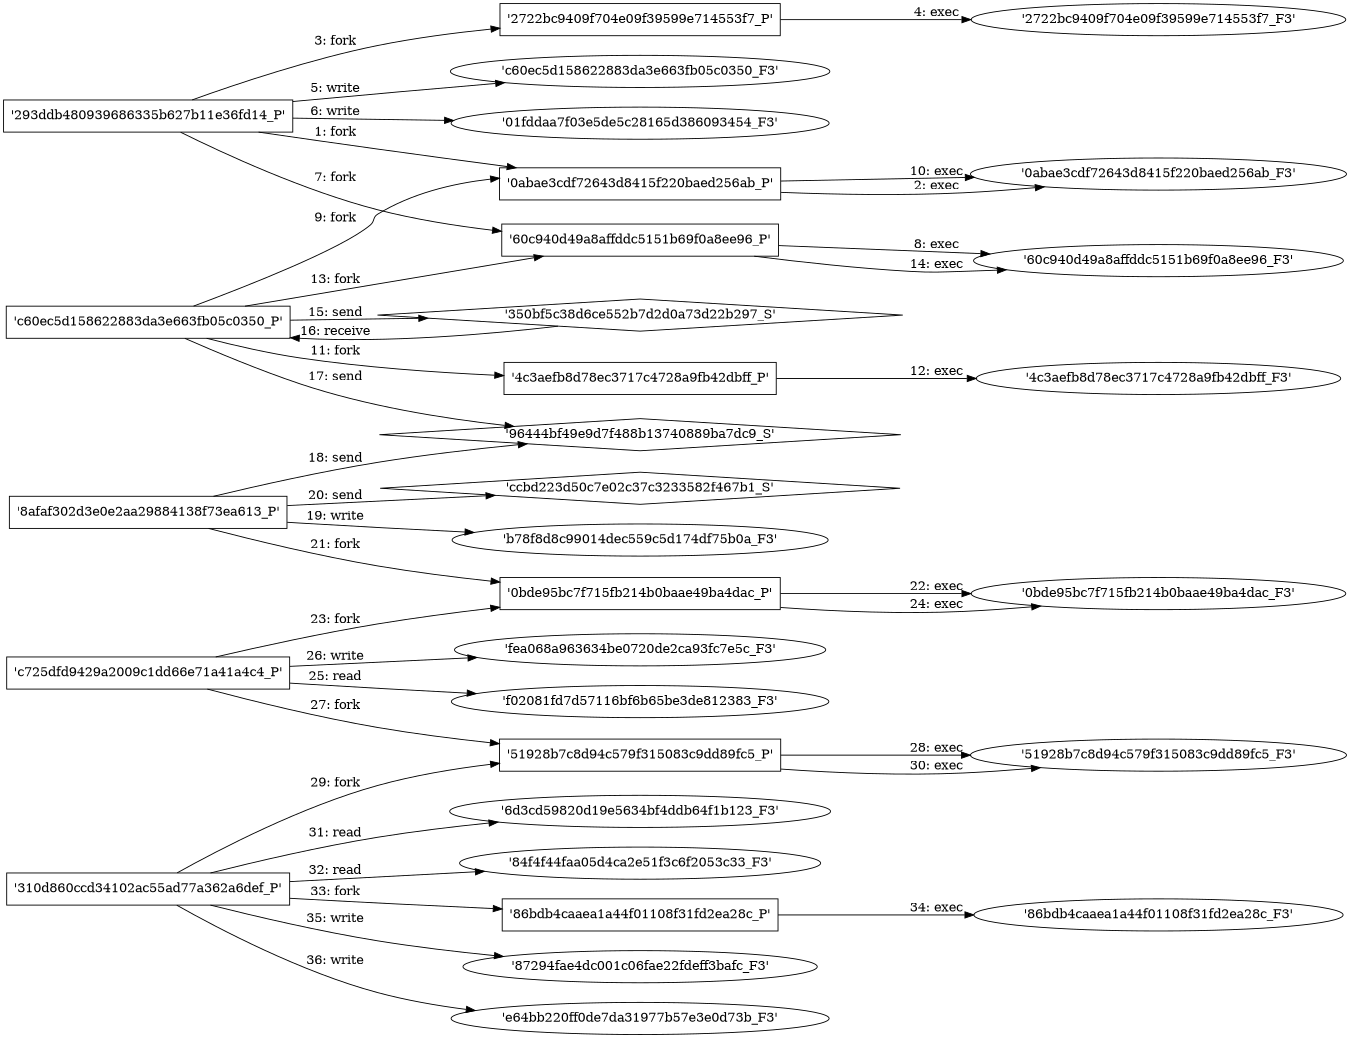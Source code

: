 digraph "D:\Learning\Paper\apt\基于CTI的攻击预警\Dataset\攻击图\ASGfromALLCTI\MSRT December 2016 addresses Clodaconas, which serves unsolicited ads through DNS hijacking.dot" {
rankdir="LR"
size="9"
fixedsize="false"
splines="true"
nodesep=0.3
ranksep=0
fontsize=10
overlap="scalexy"
engine= "neato"
	"'293ddb480939686335b627b11e36fd14_P'" [node_type=Process shape=box]
	"'0abae3cdf72643d8415f220baed256ab_P'" [node_type=Process shape=box]
	"'293ddb480939686335b627b11e36fd14_P'" -> "'0abae3cdf72643d8415f220baed256ab_P'" [label="1: fork"]
	"'0abae3cdf72643d8415f220baed256ab_P'" [node_type=Process shape=box]
	"'0abae3cdf72643d8415f220baed256ab_F3'" [node_type=File shape=ellipse]
	"'0abae3cdf72643d8415f220baed256ab_P'" -> "'0abae3cdf72643d8415f220baed256ab_F3'" [label="2: exec"]
	"'293ddb480939686335b627b11e36fd14_P'" [node_type=Process shape=box]
	"'2722bc9409f704e09f39599e714553f7_P'" [node_type=Process shape=box]
	"'293ddb480939686335b627b11e36fd14_P'" -> "'2722bc9409f704e09f39599e714553f7_P'" [label="3: fork"]
	"'2722bc9409f704e09f39599e714553f7_P'" [node_type=Process shape=box]
	"'2722bc9409f704e09f39599e714553f7_F3'" [node_type=File shape=ellipse]
	"'2722bc9409f704e09f39599e714553f7_P'" -> "'2722bc9409f704e09f39599e714553f7_F3'" [label="4: exec"]
	"'c60ec5d158622883da3e663fb05c0350_F3'" [node_type=file shape=ellipse]
	"'293ddb480939686335b627b11e36fd14_P'" [node_type=Process shape=box]
	"'293ddb480939686335b627b11e36fd14_P'" -> "'c60ec5d158622883da3e663fb05c0350_F3'" [label="5: write"]
	"'01fddaa7f03e5de5c28165d386093454_F3'" [node_type=file shape=ellipse]
	"'293ddb480939686335b627b11e36fd14_P'" [node_type=Process shape=box]
	"'293ddb480939686335b627b11e36fd14_P'" -> "'01fddaa7f03e5de5c28165d386093454_F3'" [label="6: write"]
	"'293ddb480939686335b627b11e36fd14_P'" [node_type=Process shape=box]
	"'60c940d49a8affddc5151b69f0a8ee96_P'" [node_type=Process shape=box]
	"'293ddb480939686335b627b11e36fd14_P'" -> "'60c940d49a8affddc5151b69f0a8ee96_P'" [label="7: fork"]
	"'60c940d49a8affddc5151b69f0a8ee96_P'" [node_type=Process shape=box]
	"'60c940d49a8affddc5151b69f0a8ee96_F3'" [node_type=File shape=ellipse]
	"'60c940d49a8affddc5151b69f0a8ee96_P'" -> "'60c940d49a8affddc5151b69f0a8ee96_F3'" [label="8: exec"]
	"'c60ec5d158622883da3e663fb05c0350_P'" [node_type=Process shape=box]
	"'0abae3cdf72643d8415f220baed256ab_P'" [node_type=Process shape=box]
	"'c60ec5d158622883da3e663fb05c0350_P'" -> "'0abae3cdf72643d8415f220baed256ab_P'" [label="9: fork"]
	"'0abae3cdf72643d8415f220baed256ab_P'" [node_type=Process shape=box]
	"'0abae3cdf72643d8415f220baed256ab_F3'" [node_type=File shape=ellipse]
	"'0abae3cdf72643d8415f220baed256ab_P'" -> "'0abae3cdf72643d8415f220baed256ab_F3'" [label="10: exec"]
	"'c60ec5d158622883da3e663fb05c0350_P'" [node_type=Process shape=box]
	"'4c3aefb8d78ec3717c4728a9fb42dbff_P'" [node_type=Process shape=box]
	"'c60ec5d158622883da3e663fb05c0350_P'" -> "'4c3aefb8d78ec3717c4728a9fb42dbff_P'" [label="11: fork"]
	"'4c3aefb8d78ec3717c4728a9fb42dbff_P'" [node_type=Process shape=box]
	"'4c3aefb8d78ec3717c4728a9fb42dbff_F3'" [node_type=File shape=ellipse]
	"'4c3aefb8d78ec3717c4728a9fb42dbff_P'" -> "'4c3aefb8d78ec3717c4728a9fb42dbff_F3'" [label="12: exec"]
	"'c60ec5d158622883da3e663fb05c0350_P'" [node_type=Process shape=box]
	"'60c940d49a8affddc5151b69f0a8ee96_P'" [node_type=Process shape=box]
	"'c60ec5d158622883da3e663fb05c0350_P'" -> "'60c940d49a8affddc5151b69f0a8ee96_P'" [label="13: fork"]
	"'60c940d49a8affddc5151b69f0a8ee96_P'" [node_type=Process shape=box]
	"'60c940d49a8affddc5151b69f0a8ee96_F3'" [node_type=File shape=ellipse]
	"'60c940d49a8affddc5151b69f0a8ee96_P'" -> "'60c940d49a8affddc5151b69f0a8ee96_F3'" [label="14: exec"]
	"'350bf5c38d6ce552b7d2d0a73d22b297_S'" [node_type=Socket shape=diamond]
	"'c60ec5d158622883da3e663fb05c0350_P'" [node_type=Process shape=box]
	"'c60ec5d158622883da3e663fb05c0350_P'" -> "'350bf5c38d6ce552b7d2d0a73d22b297_S'" [label="15: send"]
	"'350bf5c38d6ce552b7d2d0a73d22b297_S'" -> "'c60ec5d158622883da3e663fb05c0350_P'" [label="16: receive"]
	"'96444bf49e9d7f488b13740889ba7dc9_S'" [node_type=Socket shape=diamond]
	"'c60ec5d158622883da3e663fb05c0350_P'" [node_type=Process shape=box]
	"'c60ec5d158622883da3e663fb05c0350_P'" -> "'96444bf49e9d7f488b13740889ba7dc9_S'" [label="17: send"]
	"'96444bf49e9d7f488b13740889ba7dc9_S'" [node_type=Socket shape=diamond]
	"'8afaf302d3e0e2aa29884138f73ea613_P'" [node_type=Process shape=box]
	"'8afaf302d3e0e2aa29884138f73ea613_P'" -> "'96444bf49e9d7f488b13740889ba7dc9_S'" [label="18: send"]
	"'b78f8d8c99014dec559c5d174df75b0a_F3'" [node_type=file shape=ellipse]
	"'8afaf302d3e0e2aa29884138f73ea613_P'" [node_type=Process shape=box]
	"'8afaf302d3e0e2aa29884138f73ea613_P'" -> "'b78f8d8c99014dec559c5d174df75b0a_F3'" [label="19: write"]
	"'ccbd223d50c7e02c37c3233582f467b1_S'" [node_type=Socket shape=diamond]
	"'8afaf302d3e0e2aa29884138f73ea613_P'" [node_type=Process shape=box]
	"'8afaf302d3e0e2aa29884138f73ea613_P'" -> "'ccbd223d50c7e02c37c3233582f467b1_S'" [label="20: send"]
	"'8afaf302d3e0e2aa29884138f73ea613_P'" [node_type=Process shape=box]
	"'0bde95bc7f715fb214b0baae49ba4dac_P'" [node_type=Process shape=box]
	"'8afaf302d3e0e2aa29884138f73ea613_P'" -> "'0bde95bc7f715fb214b0baae49ba4dac_P'" [label="21: fork"]
	"'0bde95bc7f715fb214b0baae49ba4dac_P'" [node_type=Process shape=box]
	"'0bde95bc7f715fb214b0baae49ba4dac_F3'" [node_type=File shape=ellipse]
	"'0bde95bc7f715fb214b0baae49ba4dac_P'" -> "'0bde95bc7f715fb214b0baae49ba4dac_F3'" [label="22: exec"]
	"'c725dfd9429a2009c1dd66e71a41a4c4_P'" [node_type=Process shape=box]
	"'0bde95bc7f715fb214b0baae49ba4dac_P'" [node_type=Process shape=box]
	"'c725dfd9429a2009c1dd66e71a41a4c4_P'" -> "'0bde95bc7f715fb214b0baae49ba4dac_P'" [label="23: fork"]
	"'0bde95bc7f715fb214b0baae49ba4dac_P'" [node_type=Process shape=box]
	"'0bde95bc7f715fb214b0baae49ba4dac_F3'" [node_type=File shape=ellipse]
	"'0bde95bc7f715fb214b0baae49ba4dac_P'" -> "'0bde95bc7f715fb214b0baae49ba4dac_F3'" [label="24: exec"]
	"'f02081fd7d57116bf6b65be3de812383_F3'" [node_type=file shape=ellipse]
	"'c725dfd9429a2009c1dd66e71a41a4c4_P'" [node_type=Process shape=box]
	"'c725dfd9429a2009c1dd66e71a41a4c4_P'" -> "'f02081fd7d57116bf6b65be3de812383_F3'" [label="25: read"]
	"'fea068a963634be0720de2ca93fc7e5c_F3'" [node_type=file shape=ellipse]
	"'c725dfd9429a2009c1dd66e71a41a4c4_P'" [node_type=Process shape=box]
	"'c725dfd9429a2009c1dd66e71a41a4c4_P'" -> "'fea068a963634be0720de2ca93fc7e5c_F3'" [label="26: write"]
	"'c725dfd9429a2009c1dd66e71a41a4c4_P'" [node_type=Process shape=box]
	"'51928b7c8d94c579f315083c9dd89fc5_P'" [node_type=Process shape=box]
	"'c725dfd9429a2009c1dd66e71a41a4c4_P'" -> "'51928b7c8d94c579f315083c9dd89fc5_P'" [label="27: fork"]
	"'51928b7c8d94c579f315083c9dd89fc5_P'" [node_type=Process shape=box]
	"'51928b7c8d94c579f315083c9dd89fc5_F3'" [node_type=File shape=ellipse]
	"'51928b7c8d94c579f315083c9dd89fc5_P'" -> "'51928b7c8d94c579f315083c9dd89fc5_F3'" [label="28: exec"]
	"'310d860ccd34102ac55ad77a362a6def_P'" [node_type=Process shape=box]
	"'51928b7c8d94c579f315083c9dd89fc5_P'" [node_type=Process shape=box]
	"'310d860ccd34102ac55ad77a362a6def_P'" -> "'51928b7c8d94c579f315083c9dd89fc5_P'" [label="29: fork"]
	"'51928b7c8d94c579f315083c9dd89fc5_P'" [node_type=Process shape=box]
	"'51928b7c8d94c579f315083c9dd89fc5_F3'" [node_type=File shape=ellipse]
	"'51928b7c8d94c579f315083c9dd89fc5_P'" -> "'51928b7c8d94c579f315083c9dd89fc5_F3'" [label="30: exec"]
	"'6d3cd59820d19e5634bf4ddb64f1b123_F3'" [node_type=file shape=ellipse]
	"'310d860ccd34102ac55ad77a362a6def_P'" [node_type=Process shape=box]
	"'310d860ccd34102ac55ad77a362a6def_P'" -> "'6d3cd59820d19e5634bf4ddb64f1b123_F3'" [label="31: read"]
	"'84f4f44faa05d4ca2e51f3c6f2053c33_F3'" [node_type=file shape=ellipse]
	"'310d860ccd34102ac55ad77a362a6def_P'" [node_type=Process shape=box]
	"'310d860ccd34102ac55ad77a362a6def_P'" -> "'84f4f44faa05d4ca2e51f3c6f2053c33_F3'" [label="32: read"]
	"'310d860ccd34102ac55ad77a362a6def_P'" [node_type=Process shape=box]
	"'86bdb4caaea1a44f01108f31fd2ea28c_P'" [node_type=Process shape=box]
	"'310d860ccd34102ac55ad77a362a6def_P'" -> "'86bdb4caaea1a44f01108f31fd2ea28c_P'" [label="33: fork"]
	"'86bdb4caaea1a44f01108f31fd2ea28c_P'" [node_type=Process shape=box]
	"'86bdb4caaea1a44f01108f31fd2ea28c_F3'" [node_type=File shape=ellipse]
	"'86bdb4caaea1a44f01108f31fd2ea28c_P'" -> "'86bdb4caaea1a44f01108f31fd2ea28c_F3'" [label="34: exec"]
	"'87294fae4dc001c06fae22fdeff3bafc_F3'" [node_type=file shape=ellipse]
	"'310d860ccd34102ac55ad77a362a6def_P'" [node_type=Process shape=box]
	"'310d860ccd34102ac55ad77a362a6def_P'" -> "'87294fae4dc001c06fae22fdeff3bafc_F3'" [label="35: write"]
	"'e64bb220ff0de7da31977b57e3e0d73b_F3'" [node_type=file shape=ellipse]
	"'310d860ccd34102ac55ad77a362a6def_P'" [node_type=Process shape=box]
	"'310d860ccd34102ac55ad77a362a6def_P'" -> "'e64bb220ff0de7da31977b57e3e0d73b_F3'" [label="36: write"]
}
